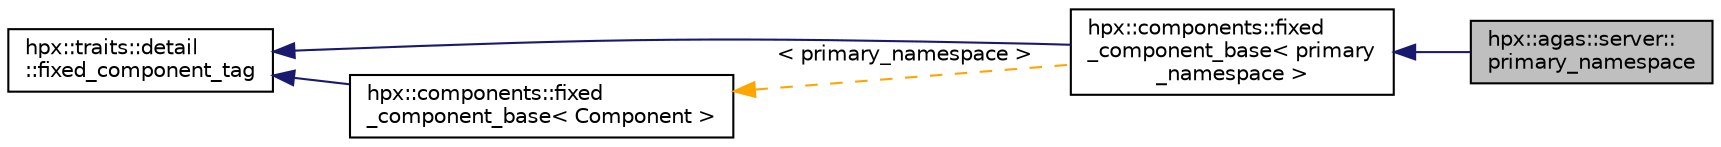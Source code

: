 digraph "hpx::agas::server::primary_namespace"
{
  edge [fontname="Helvetica",fontsize="10",labelfontname="Helvetica",labelfontsize="10"];
  node [fontname="Helvetica",fontsize="10",shape=record];
  rankdir="LR";
  Node0 [label="hpx::agas::server::\lprimary_namespace",height=0.2,width=0.4,color="black", fillcolor="grey75", style="filled", fontcolor="black"];
  Node1 -> Node0 [dir="back",color="midnightblue",fontsize="10",style="solid",fontname="Helvetica"];
  Node1 [label="hpx::components::fixed\l_component_base\< primary\l_namespace \>",height=0.2,width=0.4,color="black", fillcolor="white", style="filled",URL="$df/dfd/classhpx_1_1components_1_1fixed__component__base.html"];
  Node2 -> Node1 [dir="back",color="midnightblue",fontsize="10",style="solid",fontname="Helvetica"];
  Node2 [label="hpx::traits::detail\l::fixed_component_tag",height=0.2,width=0.4,color="black", fillcolor="white", style="filled",URL="$d6/d72/structhpx_1_1traits_1_1detail_1_1fixed__component__tag.html"];
  Node3 -> Node1 [dir="back",color="orange",fontsize="10",style="dashed",label=" \< primary_namespace \>" ,fontname="Helvetica"];
  Node3 [label="hpx::components::fixed\l_component_base\< Component \>",height=0.2,width=0.4,color="black", fillcolor="white", style="filled",URL="$df/dfd/classhpx_1_1components_1_1fixed__component__base.html",tooltip="\ endcond "];
  Node2 -> Node3 [dir="back",color="midnightblue",fontsize="10",style="solid",fontname="Helvetica"];
}
